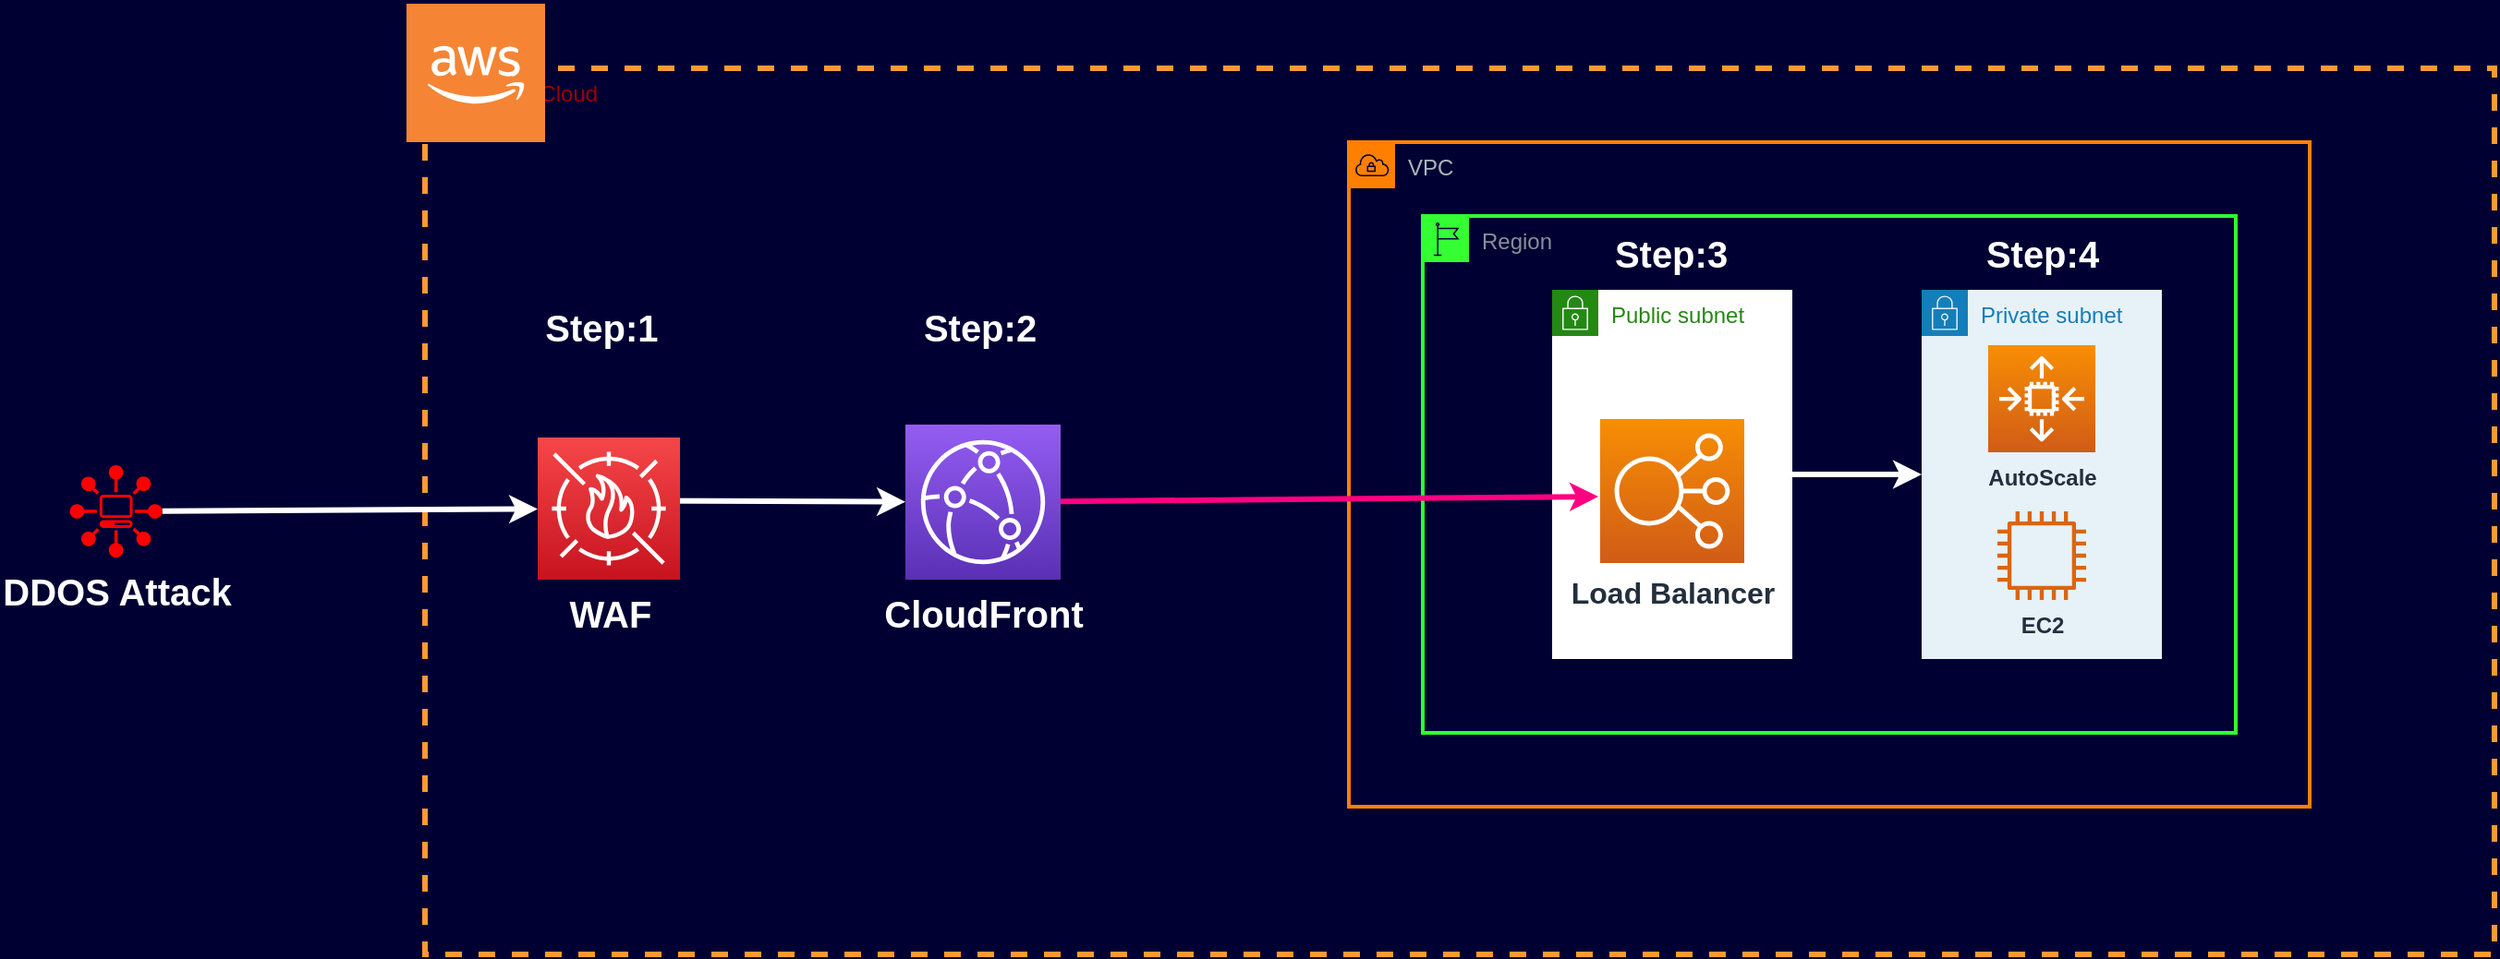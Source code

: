 <mxfile version="13.4.5" type="device"><diagram id="V0dRdrCrtSmZuFX0-y-x" name="Page-1"><mxGraphModel dx="838" dy="480" grid="1" gridSize="10" guides="1" tooltips="1" connect="1" arrows="1" fold="1" page="1" pageScale="1" pageWidth="1169" pageHeight="827" background="#000033" math="0" shadow="0"><root><mxCell id="0"/><mxCell id="1" parent="0"/><mxCell id="gWXqcxbjnATObXSia_1m-60" value="AWS Cloud" style="outlineConnect=0;gradientColor=none;html=1;whiteSpace=wrap;fontSize=12;fontStyle=0;shape=mxgraph.aws4.group;grIcon=mxgraph.aws4.group_aws_cloud;fillColor=none;verticalAlign=top;align=left;spacingLeft=30;dashed=1;labelBackgroundColor=none;fontColor=#990000;strokeWidth=3;strokeColor=#FF9933;" vertex="1" parent="1"><mxGeometry x="420" y="160" width="1120" height="480" as="geometry"/></mxCell><mxCell id="gWXqcxbjnATObXSia_1m-59" value="" style="outlineConnect=0;dashed=0;verticalLabelPosition=bottom;verticalAlign=top;align=center;html=1;shape=mxgraph.aws3.cloud_2;fillColor=#F58534;gradientColor=none;labelBackgroundColor=none;strokeColor=#FF9933;strokeWidth=3;fontColor=#FF33FF;" vertex="1" parent="1"><mxGeometry x="410" y="125" width="75" height="75" as="geometry"/></mxCell><mxCell id="gWXqcxbjnATObXSia_1m-69" style="edgeStyle=none;rounded=0;orthogonalLoop=1;jettySize=auto;html=1;strokeColor=#FFFFFF;strokeWidth=3;fontColor=#FF8000;" edge="1" parent="1" source="gWXqcxbjnATObXSia_1m-64" target="gWXqcxbjnATObXSia_1m-89"><mxGeometry relative="1" as="geometry"><mxPoint x="445" y="395" as="targetPoint"/></mxGeometry></mxCell><mxCell id="gWXqcxbjnATObXSia_1m-64" value="&lt;font color=&quot;#ffffff&quot; size=&quot;1&quot;&gt;&lt;b style=&quot;font-size: 20px&quot;&gt;DDOS Attack&lt;/b&gt;&lt;/font&gt;" style="verticalLabelPosition=bottom;html=1;strokeColor=none;verticalAlign=top;pointerEvents=1;align=center;shape=mxgraph.cisco_safe.security_icons.ddos;labelBackgroundColor=none;fontColor=#FF8000;fillColor=#FF0000;" vertex="1" parent="1"><mxGeometry x="227.8" y="375" width="50" height="50" as="geometry"/></mxCell><mxCell id="gWXqcxbjnATObXSia_1m-66" value="&lt;font color=&quot;#ffffff&quot; size=&quot;1&quot;&gt;&lt;b style=&quot;font-size: 20px&quot;&gt;CloudFront&lt;/b&gt;&lt;/font&gt;" style="outlineConnect=0;fontColor=#232F3E;gradientColor=#945DF2;gradientDirection=north;fillColor=#5A30B5;strokeColor=#ffffff;dashed=0;verticalLabelPosition=bottom;verticalAlign=top;align=center;html=1;fontSize=12;fontStyle=0;aspect=fixed;shape=mxgraph.aws4.resourceIcon;resIcon=mxgraph.aws4.cloudfront;labelBackgroundColor=none;" vertex="1" parent="1"><mxGeometry x="680" y="353" width="84" height="84" as="geometry"/></mxCell><mxCell id="gWXqcxbjnATObXSia_1m-70" style="edgeStyle=none;rounded=0;orthogonalLoop=1;jettySize=auto;html=1;strokeColor=#FFFFFF;strokeWidth=3;fontColor=#FF8000;" edge="1" parent="1" target="gWXqcxbjnATObXSia_1m-66"><mxGeometry relative="1" as="geometry"><mxPoint x="525" y="394.236" as="sourcePoint"/></mxGeometry></mxCell><mxCell id="gWXqcxbjnATObXSia_1m-71" value="VPC" style="points=[[0,0],[0.25,0],[0.5,0],[0.75,0],[1,0],[1,0.25],[1,0.5],[1,0.75],[1,1],[0.75,1],[0.5,1],[0.25,1],[0,1],[0,0.75],[0,0.5],[0,0.25]];outlineConnect=0;gradientColor=none;html=1;whiteSpace=wrap;fontSize=12;fontStyle=0;shape=mxgraph.aws4.group;grIcon=mxgraph.aws4.group_vpc;fillColor=none;verticalAlign=top;align=left;spacingLeft=30;fontColor=#AAB7B8;dashed=0;labelBackgroundColor=none;strokeColor=#FF8000;strokeWidth=2;" vertex="1" parent="1"><mxGeometry x="920" y="200" width="520" height="360" as="geometry"/></mxCell><mxCell id="gWXqcxbjnATObXSia_1m-74" value="Region" style="outlineConnect=0;gradientColor=none;html=1;whiteSpace=wrap;fontSize=12;fontStyle=0;shape=mxgraph.aws4.group;grIcon=mxgraph.aws4.group_region;fillColor=none;verticalAlign=top;align=left;spacingLeft=30;fontColor=#879196;labelBackgroundColor=none;strokeColor=#33FF33;strokeWidth=2;" vertex="1" parent="1"><mxGeometry x="960" y="240" width="440" height="280" as="geometry"/></mxCell><mxCell id="gWXqcxbjnATObXSia_1m-75" value="Private subnet" style="points=[[0,0],[0.25,0],[0.5,0],[0.75,0],[1,0],[1,0.25],[1,0.5],[1,0.75],[1,1],[0.75,1],[0.5,1],[0.25,1],[0,1],[0,0.75],[0,0.5],[0,0.25]];outlineConnect=0;gradientColor=none;html=1;whiteSpace=wrap;fontSize=12;fontStyle=0;shape=mxgraph.aws4.group;grIcon=mxgraph.aws4.group_security_group;grStroke=0;strokeColor=#147EBA;fillColor=#E6F2F8;verticalAlign=top;align=left;spacingLeft=30;fontColor=#147EBA;dashed=0;labelBackgroundColor=none;" vertex="1" parent="1"><mxGeometry x="1230" y="280" width="130" height="200" as="geometry"/></mxCell><mxCell id="gWXqcxbjnATObXSia_1m-94" style="edgeStyle=none;rounded=0;orthogonalLoop=1;jettySize=auto;html=1;strokeWidth=3;fontColor=#FF8000;strokeColor=#FFFFFF;" edge="1" parent="1" source="gWXqcxbjnATObXSia_1m-76" target="gWXqcxbjnATObXSia_1m-75"><mxGeometry relative="1" as="geometry"/></mxCell><mxCell id="gWXqcxbjnATObXSia_1m-76" value="Public subnet" style="points=[[0,0],[0.25,0],[0.5,0],[0.75,0],[1,0],[1,0.25],[1,0.5],[1,0.75],[1,1],[0.75,1],[0.5,1],[0.25,1],[0,1],[0,0.75],[0,0.5],[0,0.25]];outlineConnect=0;gradientColor=none;html=1;whiteSpace=wrap;fontSize=12;fontStyle=0;shape=mxgraph.aws4.group;grIcon=mxgraph.aws4.group_security_group;grStroke=0;strokeColor=#248814;verticalAlign=top;align=left;spacingLeft=30;fontColor=#248814;dashed=0;labelBackgroundColor=none;" vertex="1" parent="1"><mxGeometry x="1030" y="280" width="130" height="200" as="geometry"/></mxCell><mxCell id="gWXqcxbjnATObXSia_1m-82" value="&lt;b&gt;EC2&lt;/b&gt;" style="outlineConnect=0;fontColor=#232F3E;gradientColor=none;fillColor=#D86613;strokeColor=none;dashed=0;verticalLabelPosition=bottom;verticalAlign=top;align=center;html=1;fontSize=12;fontStyle=0;aspect=fixed;pointerEvents=1;shape=mxgraph.aws4.instance2;labelBackgroundColor=none;" vertex="1" parent="1"><mxGeometry x="1271" y="400" width="48" height="48" as="geometry"/></mxCell><mxCell id="gWXqcxbjnATObXSia_1m-83" value="&lt;b&gt;AutoScale&lt;/b&gt;" style="outlineConnect=0;fontColor=#232F3E;gradientColor=#F78E04;gradientDirection=north;fillColor=#D05C17;strokeColor=#ffffff;dashed=0;verticalLabelPosition=bottom;verticalAlign=top;align=center;html=1;fontSize=12;fontStyle=0;aspect=fixed;shape=mxgraph.aws4.resourceIcon;resIcon=mxgraph.aws4.auto_scaling2;labelBackgroundColor=none;" vertex="1" parent="1"><mxGeometry x="1266" y="310" width="58" height="58" as="geometry"/></mxCell><mxCell id="gWXqcxbjnATObXSia_1m-79" style="edgeStyle=none;rounded=0;orthogonalLoop=1;jettySize=auto;html=1;strokeWidth=3;fontColor=#FF8000;strokeColor=#FF0080;" edge="1" parent="1" source="gWXqcxbjnATObXSia_1m-66"><mxGeometry relative="1" as="geometry"><mxPoint x="1055" y="392" as="targetPoint"/></mxGeometry></mxCell><mxCell id="gWXqcxbjnATObXSia_1m-88" value="&lt;b&gt;&lt;font style=&quot;font-size: 16px&quot;&gt;Load Balancer&lt;/font&gt;&lt;/b&gt;" style="outlineConnect=0;fontColor=#232F3E;gradientColor=#F78E04;gradientDirection=north;fillColor=#D05C17;strokeColor=#ffffff;dashed=0;verticalLabelPosition=bottom;verticalAlign=top;align=center;html=1;fontSize=12;fontStyle=0;aspect=fixed;shape=mxgraph.aws4.resourceIcon;resIcon=mxgraph.aws4.elastic_load_balancing;labelBackgroundColor=none;" vertex="1" parent="1"><mxGeometry x="1056" y="350" width="78" height="78" as="geometry"/></mxCell><mxCell id="gWXqcxbjnATObXSia_1m-89" value="&lt;font style=&quot;font-size: 20px&quot; color=&quot;#ffffff&quot;&gt;&lt;b&gt;WAF&lt;/b&gt;&lt;/font&gt;" style="outlineConnect=0;fontColor=#232F3E;gradientColor=#F54749;gradientDirection=north;fillColor=#C7131F;strokeColor=#ffffff;dashed=0;verticalLabelPosition=bottom;verticalAlign=top;align=center;html=1;fontSize=12;fontStyle=0;aspect=fixed;shape=mxgraph.aws4.resourceIcon;resIcon=mxgraph.aws4.waf;labelBackgroundColor=none;" vertex="1" parent="1"><mxGeometry x="481" y="360" width="77" height="77" as="geometry"/></mxCell><mxCell id="gWXqcxbjnATObXSia_1m-90" value="&lt;font color=&quot;#ffffff&quot; size=&quot;1&quot;&gt;&lt;b style=&quot;font-size: 20px&quot;&gt;Step:1&amp;nbsp;&lt;/b&gt;&lt;/font&gt;" style="text;html=1;resizable=0;autosize=1;align=center;verticalAlign=middle;points=[];fillColor=none;strokeColor=none;rounded=0;" vertex="1" parent="1"><mxGeometry x="478" y="290" width="80" height="20" as="geometry"/></mxCell><mxCell id="gWXqcxbjnATObXSia_1m-91" value="&lt;font color=&quot;#ffffff&quot; size=&quot;1&quot;&gt;&lt;b style=&quot;font-size: 20px&quot;&gt;Step:2&lt;/b&gt;&lt;/font&gt;" style="text;html=1;resizable=0;autosize=1;align=center;verticalAlign=middle;points=[];fillColor=none;strokeColor=none;rounded=0;" vertex="1" parent="1"><mxGeometry x="680" y="290" width="80" height="20" as="geometry"/></mxCell><mxCell id="gWXqcxbjnATObXSia_1m-92" value="&lt;font color=&quot;#ffffff&quot; size=&quot;1&quot;&gt;&lt;b style=&quot;font-size: 20px&quot;&gt;Step:3&lt;/b&gt;&lt;/font&gt;" style="text;html=1;resizable=0;autosize=1;align=center;verticalAlign=middle;points=[];fillColor=none;strokeColor=none;rounded=0;" vertex="1" parent="1"><mxGeometry x="1054" y="250" width="80" height="20" as="geometry"/></mxCell><mxCell id="gWXqcxbjnATObXSia_1m-93" value="&lt;font color=&quot;#ffffff&quot; size=&quot;1&quot;&gt;&lt;b style=&quot;font-size: 20px&quot;&gt;Step:4&lt;/b&gt;&lt;/font&gt;" style="text;html=1;resizable=0;autosize=1;align=center;verticalAlign=middle;points=[];fillColor=none;strokeColor=none;rounded=0;" vertex="1" parent="1"><mxGeometry x="1255" y="250" width="80" height="20" as="geometry"/></mxCell></root></mxGraphModel></diagram></mxfile>